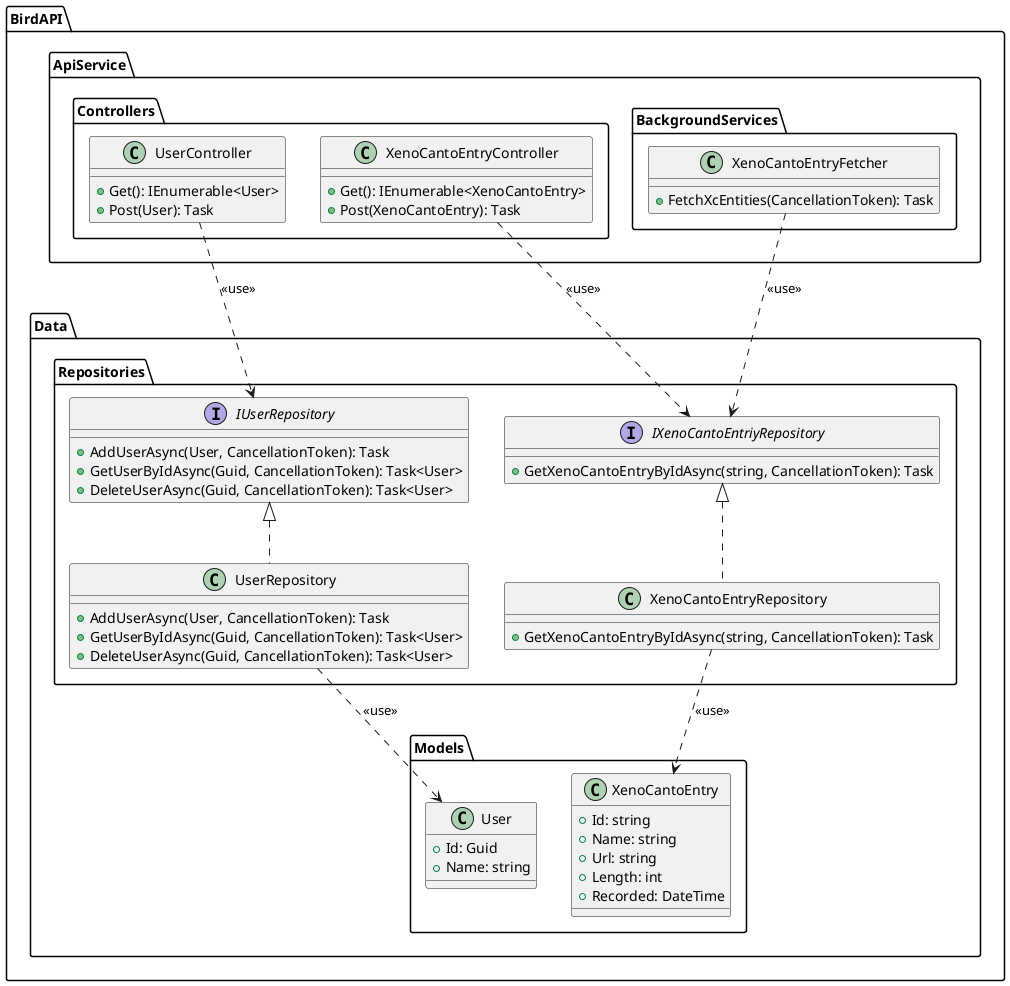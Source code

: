 ﻿@startuml

package "BirdAPI.ApiService.Controllers" {
    class UserController {
        +Get(): IEnumerable<User>
        +Post(User): Task
    }

    class XenoCantoEntryController {
        +Get(): IEnumerable<XenoCantoEntry>
        +Post(XenoCantoEntry): Task
    }
}

package BirdAPI.ApiService.BackgroundServices {
    class XenoCantoEntryFetcher {
        +FetchXcEntities(CancellationToken): Task
    }
}


package "BirdAPI.Data.Repositories" {
    interface IUserRepository {
        +AddUserAsync(User, CancellationToken): Task
        +GetUserByIdAsync(Guid, CancellationToken): Task<User>
        +DeleteUserAsync(Guid, CancellationToken): Task<User>
    }
    
    class UserRepository implements IUserRepository {
        +AddUserAsync(User, CancellationToken): Task
        +GetUserByIdAsync(Guid, CancellationToken): Task<User>
        +DeleteUserAsync(Guid, CancellationToken): Task<User>
    }

    interface IXenoCantoEntriyRepository {
        +GetXenoCantoEntryByIdAsync(string, CancellationToken): Task
    }
    
    class XenoCantoEntryRepository implements IXenoCantoEntriyRepository {
        +GetXenoCantoEntryByIdAsync(string, CancellationToken): Task
    }
}



package "BirdAPI.Data.Models" {
    class User {
        +Id: Guid
        +Name: string
    }

    class XenoCantoEntry {
        +Id: string
        +Name: string
        +Url: string
        +Length: int
        +Recorded: DateTime
    }
    
}

UserRepository ..> User : <<use>>
XenoCantoEntryRepository ..> XenoCantoEntry : <<use>>


XenoCantoEntryFetcher ..> IXenoCantoEntriyRepository : <<use>>
UserController ..> IUserRepository : <<use>>
XenoCantoEntryController ..> IXenoCantoEntriyRepository : <<use>>


@enduml